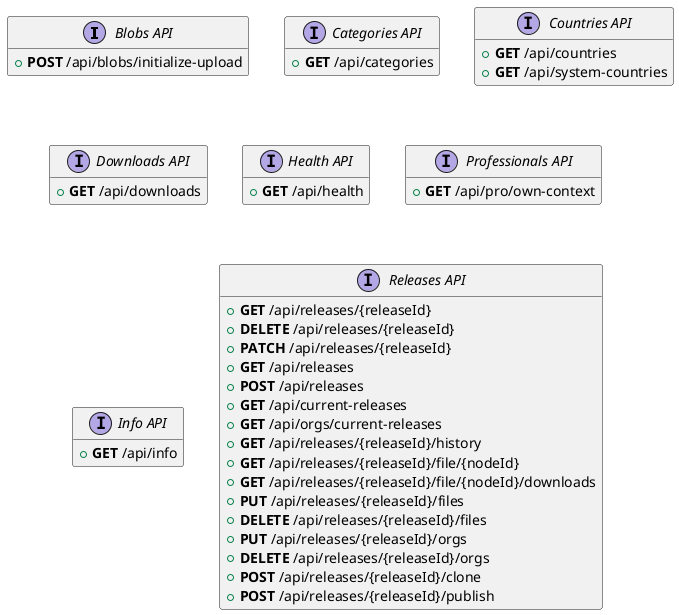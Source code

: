 @startuml "API schema"
/'
This diagram has been generated by essentials-openapi
https://github.com/Neoteroi/essentials-openapi

Most likely, it is not desirable to edit this file by hand!
'/
top to bottom direction
hide empty members



interface "Blobs API" as blobs_api {
    + **POST** /api/blobs/initialize-upload
}


interface "Categories API" as categories_api {
    + **GET** /api/categories
}


interface "Countries API" as countries_api {
    + **GET** /api/countries
    + **GET** /api/system-countries
}


interface "Downloads API" as downloads_api {
    + **GET** /api/downloads
}


interface "Health API" as health_api {
    + **GET** /api/health
}


interface "Professionals API" as professionals_api {
    + **GET** /api/pro/own-context
}


interface "Info API" as info_api {
    + **GET** /api/info
}


interface "Releases API" as releases_api {
    + **GET** /api/releases/{releaseId}
    + **DELETE** /api/releases/{releaseId}
    + **PATCH** /api/releases/{releaseId}
    + **GET** /api/releases
    + **POST** /api/releases
    + **GET** /api/current-releases
    + **GET** /api/orgs/current-releases
    + **GET** /api/releases/{releaseId}/history
    + **GET** /api/releases/{releaseId}/file/{nodeId}
    + **GET** /api/releases/{releaseId}/file/{nodeId}/downloads
    + **PUT** /api/releases/{releaseId}/files
    + **DELETE** /api/releases/{releaseId}/files
    + **PUT** /api/releases/{releaseId}/orgs
    + **DELETE** /api/releases/{releaseId}/orgs
    + **POST** /api/releases/{releaseId}/clone
    + **POST** /api/releases/{releaseId}/publish
}


@enduml